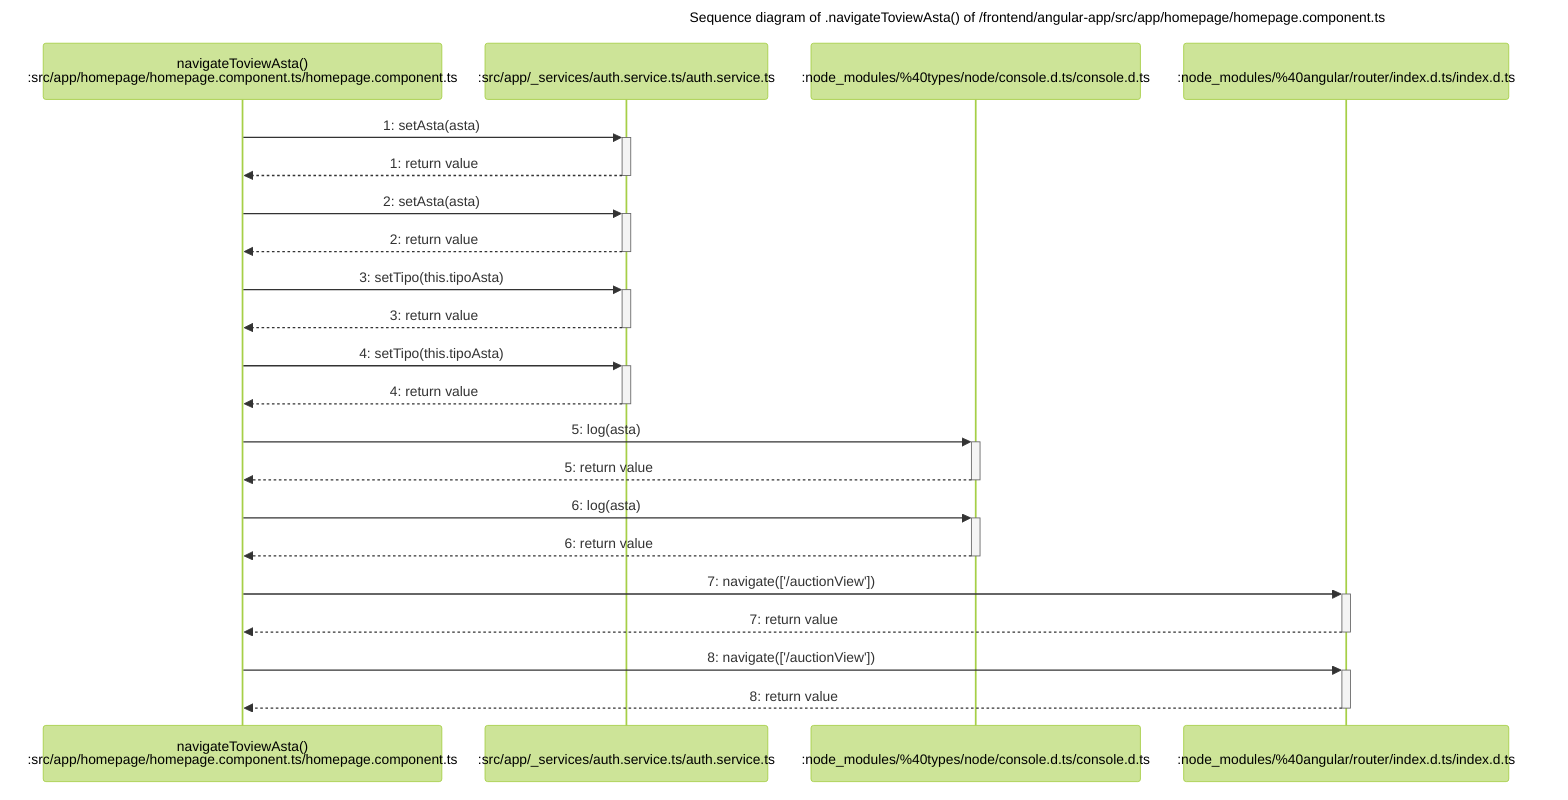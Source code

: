 %%{init: {'theme':'forest'}}%%

sequenceDiagram

    Title Sequence diagram of .navigateToviewAsta() of /frontend/angular-app/src/app/homepage/homepage.component.ts

    participant p1 as navigateToviewAsta()<br>:src/app/homepage/homepage.component.ts/homepage.component.ts
    participant p2 as <br>:src/app/_services/auth.service.ts/auth.service.ts
    participant p3 as <br>:node_modules/%40types/node/console.d.ts/console.d.ts
    participant p4 as <br>:node_modules/%40angular/router/index.d.ts/index.d.ts


	p1 ->>+ p2: 1: setAsta(asta)
	p2 -->>- p1: 1: return value
	p1 ->>+ p2: 2: setAsta(asta)
	p2 -->>- p1: 2: return value
	p1 ->>+ p2: 3: setTipo(this.tipoAsta)
	p2 -->>- p1: 3: return value
	p1 ->>+ p2: 4: setTipo(this.tipoAsta)
	p2 -->>- p1: 4: return value
	p1 ->>+ p3: 5: log(asta)
	p3 -->>- p1: 5: return value
	p1 ->>+ p3: 6: log(asta)
	p3 -->>- p1: 6: return value
	p1 ->>+ p4: 7: navigate(['/auctionView'])
	p4 -->>- p1: 7: return value
	p1 ->>+ p4: 8: navigate(['/auctionView'])
	p4 -->>- p1: 8: return value